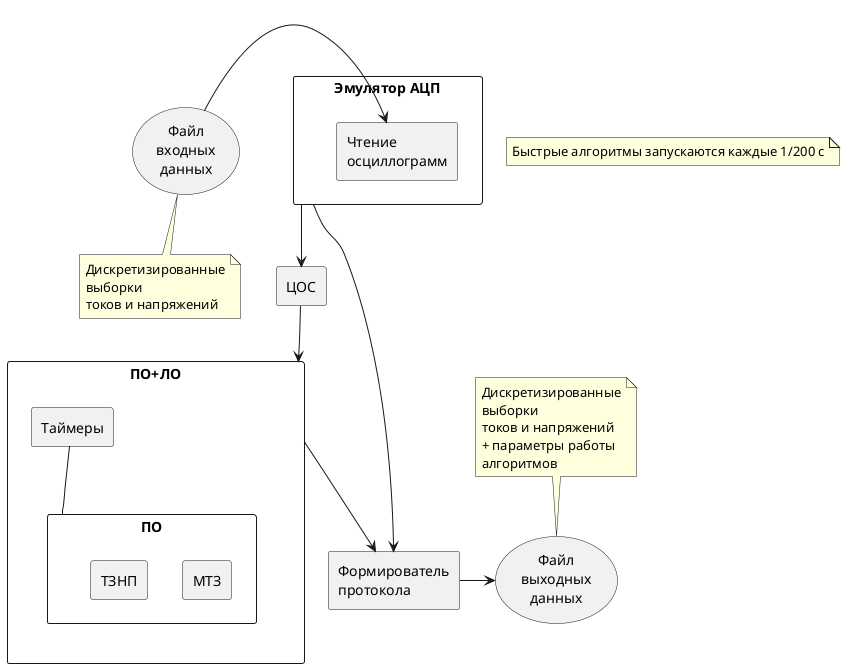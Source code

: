 @startuml alg_ex_simple
skinparam BackgroundColor transparent
skinparam componentStyle rectangle

note "Быстрые алгоритмы запускаются каждые 1/200 с" as N0

component "Эмулятор АЦП" as alg_0_ADC {
    component "Чтение \nосциллограмм" as FileReader
}
component "ЦОС" as alg_1_DSP
component "ПО+ЛО" as alg_2_triggers {
    component "Таймеры" as Timers
    component "ПО" as StartingElements {
        component "МТЗ" as OvercurrentProtection
        component "ТЗНП" as ZSCurrentProtection
    }
}

component "Формирователь\nпротокола" as alg_3_log

Timers -- StartingElements

(Файл\nвходных\nданных) -r-> FileReader
note bottom of (Файл\nвходных\nданных) : Дискретизированные\nвыборки\nтоков и напряжений
alg_0_ADC --> alg_1_DSP
alg_0_ADC --> alg_3_log
alg_1_DSP --> alg_2_triggers
alg_2_triggers --> alg_3_log

alg_3_log -> (Файл\nвыходных\nданных)
note top of (Файл\nвыходных\nданных) : Дискретизированные\nвыборки\nтоков и напряжений\n+ параметры работы\nалгоритмов

@enduml